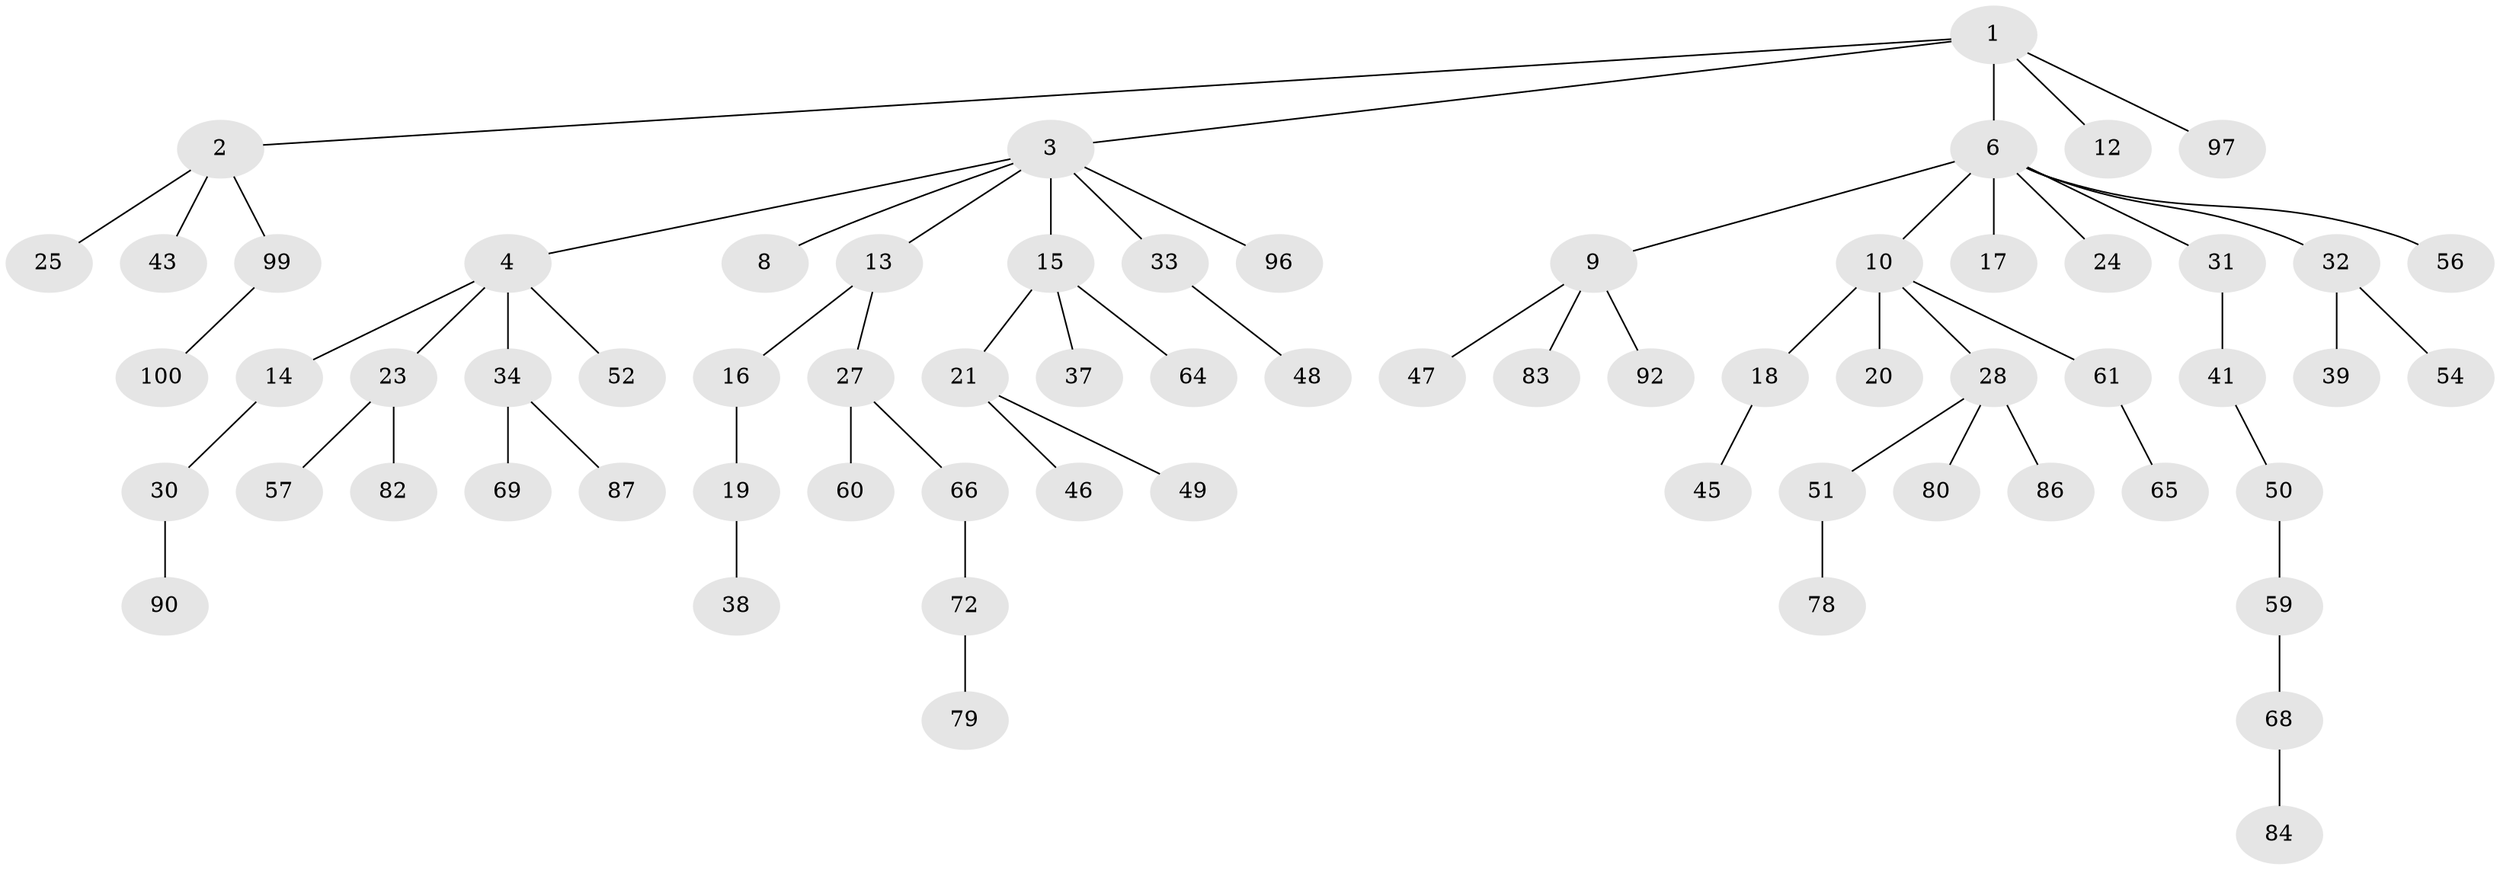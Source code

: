 // original degree distribution, {6: 0.02, 5: 0.03, 4: 0.07, 8: 0.01, 1: 0.52, 2: 0.22, 3: 0.13}
// Generated by graph-tools (version 1.1) at 2025/38/02/21/25 10:38:55]
// undirected, 67 vertices, 66 edges
graph export_dot {
graph [start="1"]
  node [color=gray90,style=filled];
  1 [super="+7"];
  2 [super="+74"];
  3 [super="+5"];
  4 [super="+93"];
  6 [super="+11"];
  8 [super="+55"];
  9 [super="+26"];
  10 [super="+22"];
  12;
  13;
  14 [super="+88"];
  15;
  16 [super="+29"];
  17 [super="+75"];
  18;
  19 [super="+70"];
  20 [super="+62"];
  21 [super="+44"];
  23 [super="+81"];
  24 [super="+42"];
  25;
  27 [super="+91"];
  28 [super="+76"];
  30 [super="+77"];
  31 [super="+40"];
  32 [super="+58"];
  33 [super="+36"];
  34 [super="+35"];
  37 [super="+73"];
  38;
  39;
  41 [super="+53"];
  43 [super="+67"];
  45;
  46;
  47;
  48;
  49;
  50;
  51 [super="+98"];
  52;
  54;
  56 [super="+95"];
  57 [super="+63"];
  59 [super="+89"];
  60;
  61 [super="+71"];
  64;
  65;
  66;
  68;
  69;
  72 [super="+94"];
  78;
  79;
  80 [super="+85"];
  82;
  83;
  84;
  86;
  87;
  90;
  92;
  96;
  97;
  99;
  100;
  1 -- 2;
  1 -- 3;
  1 -- 6;
  1 -- 12;
  1 -- 97;
  2 -- 25;
  2 -- 43;
  2 -- 99;
  3 -- 4;
  3 -- 8;
  3 -- 15;
  3 -- 96;
  3 -- 33;
  3 -- 13;
  4 -- 14;
  4 -- 23;
  4 -- 34;
  4 -- 52;
  6 -- 9;
  6 -- 10;
  6 -- 24;
  6 -- 31;
  6 -- 32;
  6 -- 56;
  6 -- 17;
  9 -- 83;
  9 -- 92;
  9 -- 47;
  10 -- 18;
  10 -- 20;
  10 -- 28;
  10 -- 61;
  13 -- 16;
  13 -- 27;
  14 -- 30;
  15 -- 21;
  15 -- 37;
  15 -- 64;
  16 -- 19;
  18 -- 45;
  19 -- 38;
  21 -- 46;
  21 -- 49;
  23 -- 57;
  23 -- 82;
  27 -- 60;
  27 -- 66;
  28 -- 51;
  28 -- 80;
  28 -- 86;
  30 -- 90;
  31 -- 41;
  32 -- 39;
  32 -- 54;
  33 -- 48;
  34 -- 69;
  34 -- 87;
  41 -- 50;
  50 -- 59;
  51 -- 78;
  59 -- 68;
  61 -- 65;
  66 -- 72;
  68 -- 84;
  72 -- 79;
  99 -- 100;
}
